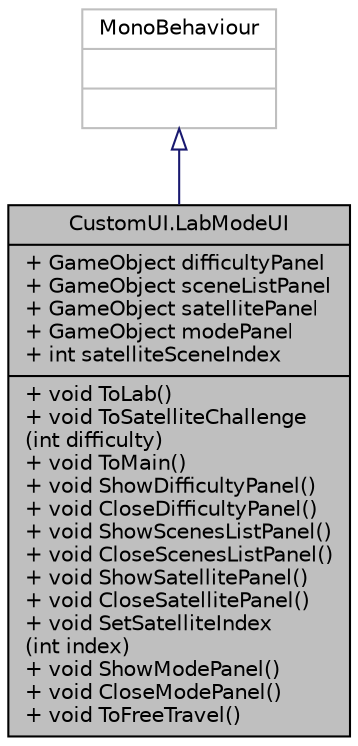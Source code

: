digraph "CustomUI.LabModeUI"
{
 // INTERACTIVE_SVG=YES
 // LATEX_PDF_SIZE
  edge [fontname="Helvetica",fontsize="10",labelfontname="Helvetica",labelfontsize="10"];
  node [fontname="Helvetica",fontsize="10",shape=record];
  Node1 [label="{CustomUI.LabModeUI\n|+ GameObject difficultyPanel\l+ GameObject sceneListPanel\l+ GameObject satellitePanel\l+ GameObject modePanel\l+ int satelliteSceneIndex\l|+ void ToLab()\l+ void ToSatelliteChallenge\l(int difficulty)\l+ void ToMain()\l+ void ShowDifficultyPanel()\l+ void CloseDifficultyPanel()\l+ void ShowScenesListPanel()\l+ void CloseScenesListPanel()\l+ void ShowSatellitePanel()\l+ void CloseSatellitePanel()\l+ void SetSatelliteIndex\l(int index)\l+ void ShowModePanel()\l+ void CloseModePanel()\l+ void ToFreeTravel()\l}",height=0.2,width=0.4,color="black", fillcolor="grey75", style="filled", fontcolor="black",tooltip=" "];
  Node2 -> Node1 [dir="back",color="midnightblue",fontsize="10",style="solid",arrowtail="onormal",fontname="Helvetica"];
  Node2 [label="{MonoBehaviour\n||}",height=0.2,width=0.4,color="grey75", fillcolor="white", style="filled",tooltip=" "];
}
